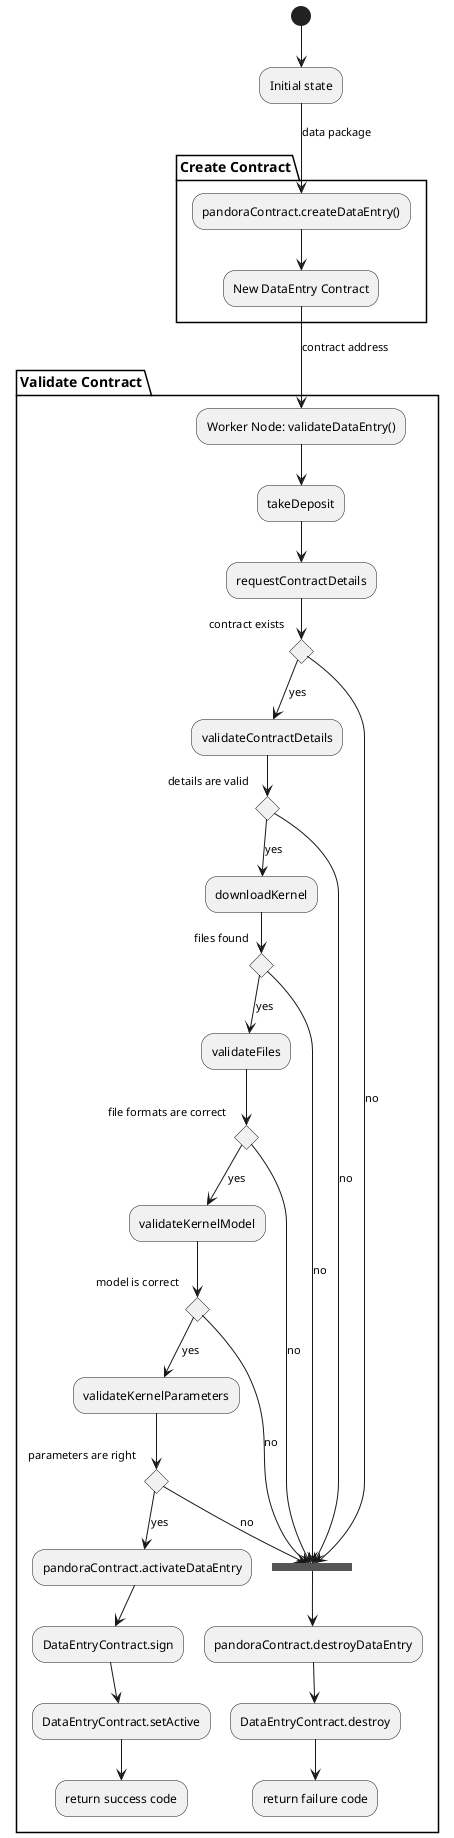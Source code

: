 @startuml
(*) --> "Initial state"

partition "Create Contract" {
  -->[data package] "pandoraContract.createDataEntry()"
  --> "New DataEntry Contract"
}

partition "Validate Contract" {
  --> [contract address] "Worker Node: validateDataEntry()"
  --> "takeDeposit"
  --> "requestContractDetails"
  if "contract exists" then 
    -->[yes] "validateContractDetails"
    if "details are valid" then
      -->[yes] "downloadKernel"
      if "files found" then
        -->[yes] "validateFiles"
        if "file formats are correct"
          -->[yes] "validateKernelModel"
          if "model is correct"
            -->[yes] "validateKernelParameters"
            if "parameters are right"
              -->[yes] "pandoraContract.activateDataEntry"
              -->"DataEntryContract.sign"
              -->"DataEntryContract.setActive"
              -->"return success code"
            else
              -->[no] === Error ===
            endif
          else
            -->[no] === Error ===
          endif
        else
          -->[no] === Error ===
        endif
      else
        -->[no] === Error ===
      endif
    else
      -->[no] === Error ===
    endif
  else
    -->[no] === Error ===
  endif

  === Error === --> "pandoraContract.destroyDataEntry"
  --> "DataEntryContract.destroy"
  --> "return failure code"
}
@enduml
